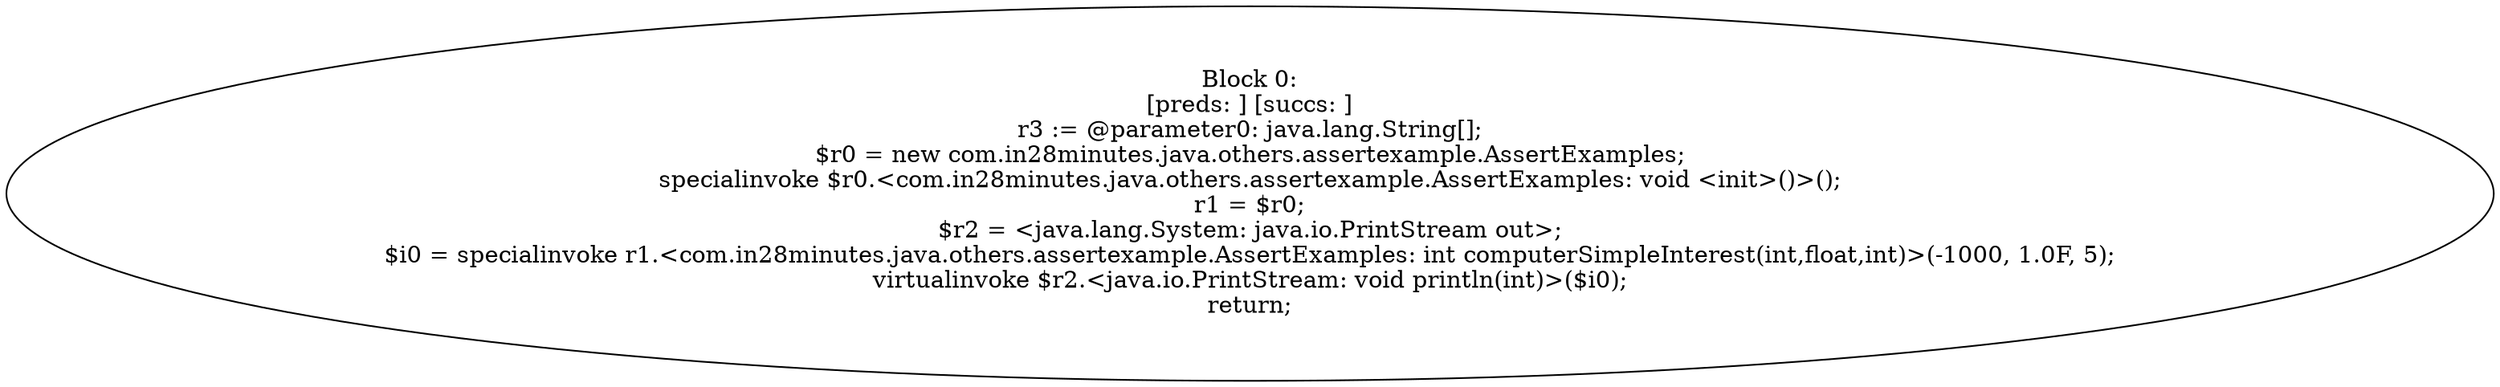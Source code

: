 digraph "unitGraph" {
    "Block 0:
[preds: ] [succs: ]
r3 := @parameter0: java.lang.String[];
$r0 = new com.in28minutes.java.others.assertexample.AssertExamples;
specialinvoke $r0.<com.in28minutes.java.others.assertexample.AssertExamples: void <init>()>();
r1 = $r0;
$r2 = <java.lang.System: java.io.PrintStream out>;
$i0 = specialinvoke r1.<com.in28minutes.java.others.assertexample.AssertExamples: int computerSimpleInterest(int,float,int)>(-1000, 1.0F, 5);
virtualinvoke $r2.<java.io.PrintStream: void println(int)>($i0);
return;
"
}
